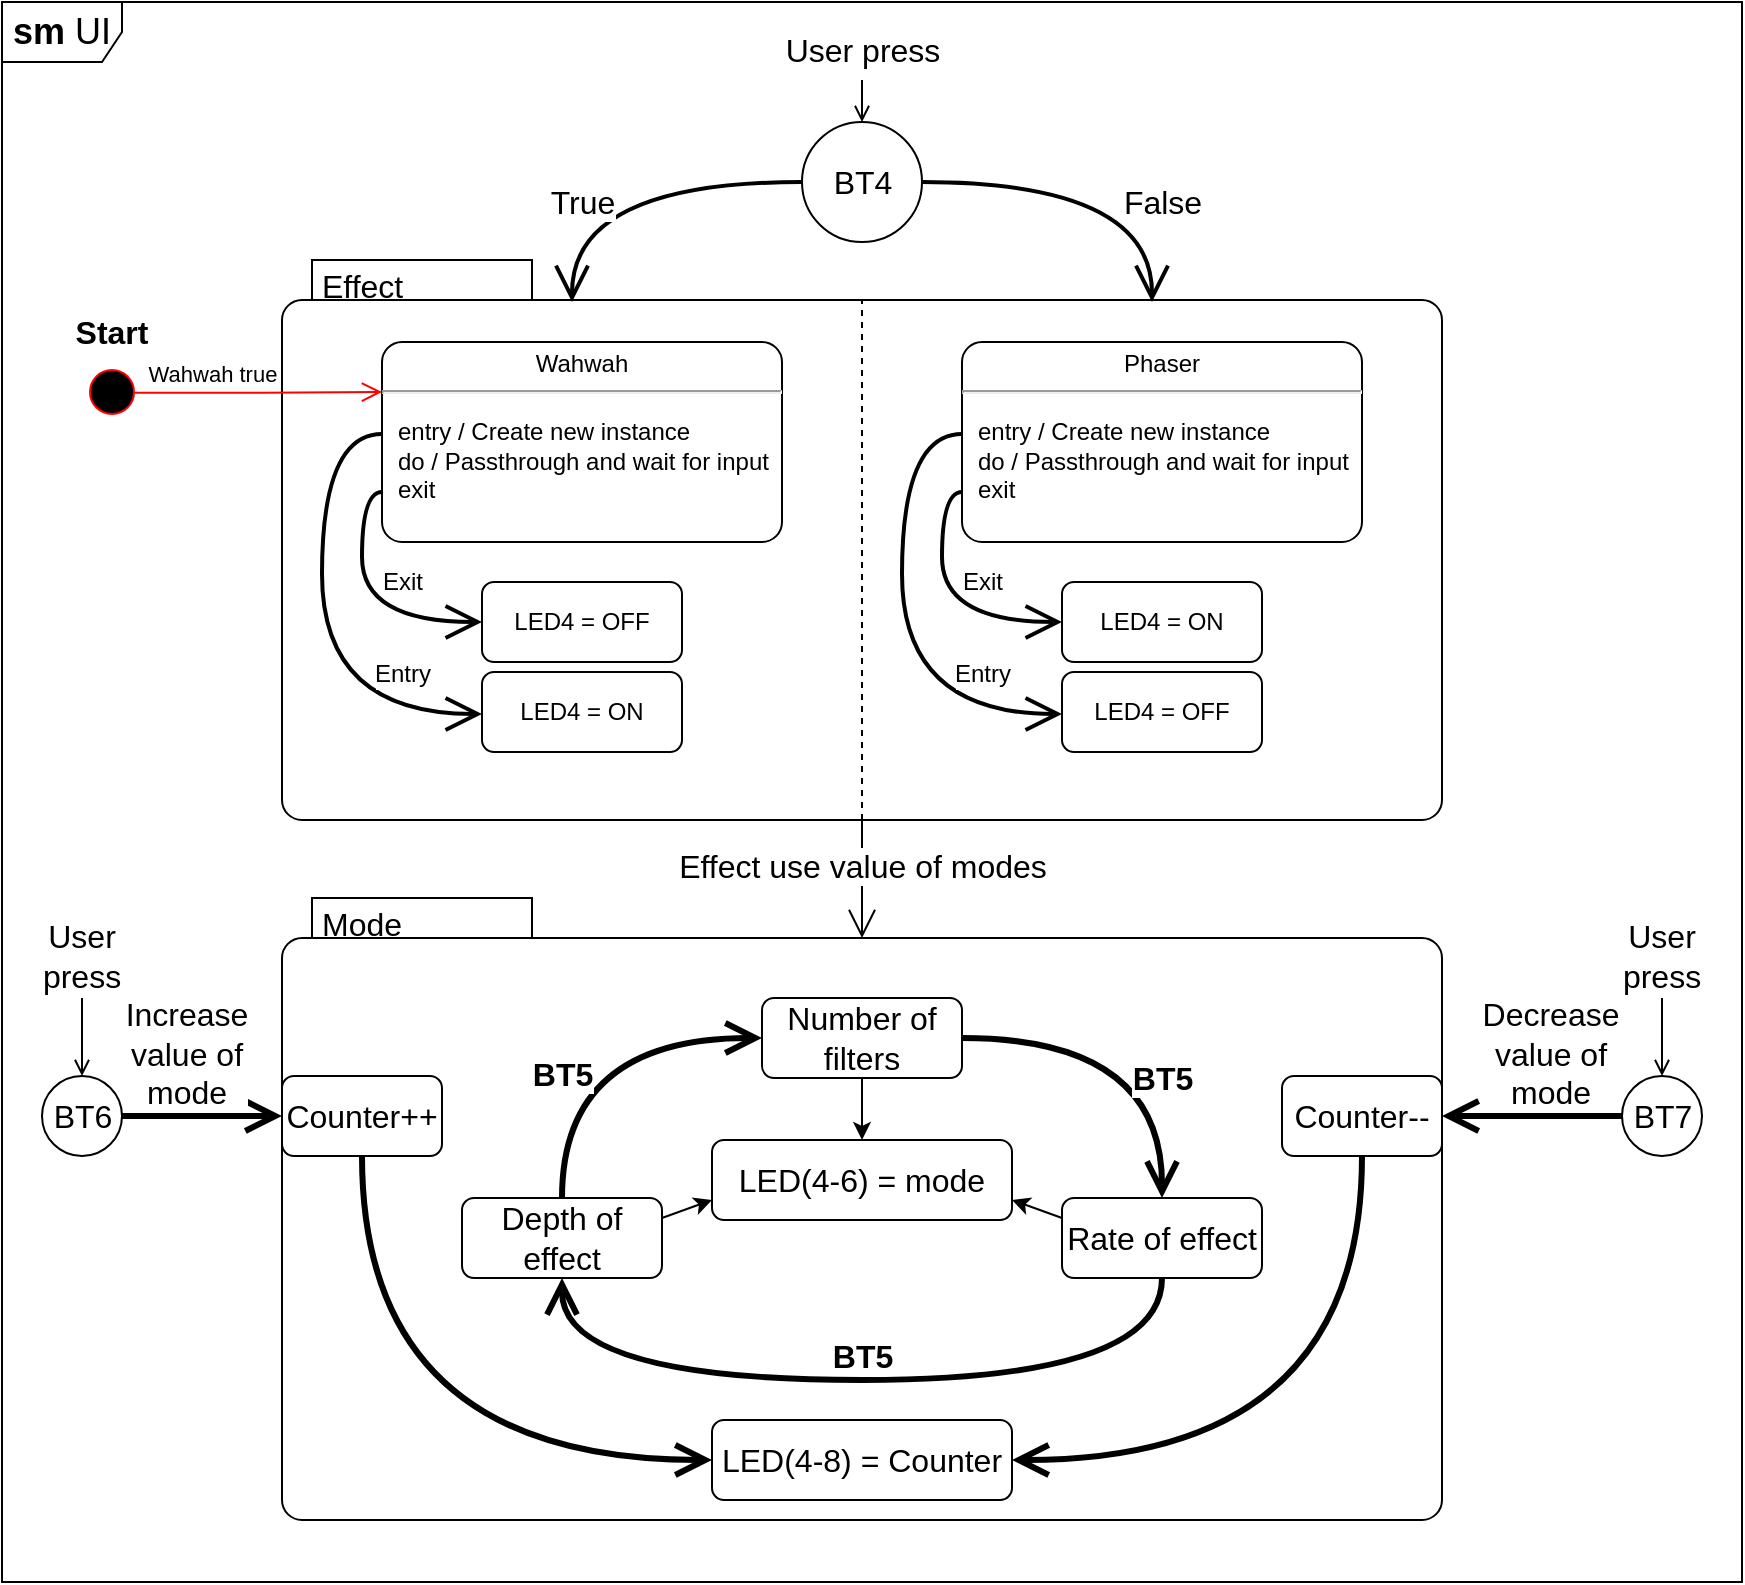 <mxfile version="21.3.7" type="github">
  <diagram name="Page-1" id="avLiX0-ZLgYI8EXi2qUj">
    <mxGraphModel dx="1783" dy="933" grid="1" gridSize="10" guides="1" tooltips="1" connect="1" arrows="1" fold="1" page="1" pageScale="1" pageWidth="1169" pageHeight="827" math="0" shadow="0">
      <root>
        <mxCell id="0" />
        <mxCell id="1" parent="0" />
        <mxCell id="FEn8FtpyVpgcIujweO89-69" value="Effect" style="shape=mxgraph.sysml.compState;html=1;align=left;verticalAlign=top;spacingTop=-3;spacingLeft=18;fontSize=16;" parent="1" vertex="1">
          <mxGeometry x="270" y="139" width="580" height="280" as="geometry" />
        </mxCell>
        <mxCell id="FEn8FtpyVpgcIujweO89-50" value="Mode" style="shape=mxgraph.sysml.compState;html=1;align=left;verticalAlign=top;spacingTop=-3;spacingLeft=18;fontSize=16;" parent="1" vertex="1">
          <mxGeometry x="270" y="458" width="580" height="311" as="geometry" />
        </mxCell>
        <mxCell id="FEn8FtpyVpgcIujweO89-2" value="&lt;p style=&quot;margin: 4px 0px 0px; text-align: center; font-size: 12px;&quot;&gt;Wahwah&lt;/p&gt;&lt;hr style=&quot;font-size: 12px;&quot;&gt;&lt;p style=&quot;font-size: 12px;&quot;&gt;&lt;/p&gt;&lt;p style=&quot;margin: 0px 0px 0px 8px; text-align: left; font-size: 12px;&quot;&gt;entry / Create new instance&lt;br style=&quot;font-size: 12px;&quot;&gt;do / Passthrough and wait for input&lt;br style=&quot;font-size: 12px;&quot;&gt;exit&amp;nbsp;&lt;/p&gt;" style="shape=mxgraph.sysml.simpleState;html=1;overflow=fill;whiteSpace=wrap;align=center;fontSize=12;" parent="1" vertex="1">
          <mxGeometry x="320" y="180" width="200" height="100" as="geometry" />
        </mxCell>
        <mxCell id="FEn8FtpyVpgcIujweO89-4" value="&lt;b style=&quot;font-size: 16px;&quot;&gt;Start&lt;/b&gt;" style="text;html=1;strokeColor=none;fillColor=none;align=center;verticalAlign=middle;whiteSpace=wrap;rounded=0;fontSize=16;" parent="1" vertex="1">
          <mxGeometry x="155" y="160" width="60" height="30" as="geometry" />
        </mxCell>
        <mxCell id="FEn8FtpyVpgcIujweO89-10" style="edgeStyle=orthogonalEdgeStyle;orthogonalLoop=1;jettySize=auto;html=1;exitX=1;exitY=0.5;exitDx=0;exitDy=0;entryX=0.75;entryY=0;entryDx=0;entryDy=20;entryPerimeter=0;curved=1;endArrow=open;endFill=0;targetPerimeterSpacing=0;endSize=14;strokeWidth=2;fontSize=16;" parent="1" source="FEn8FtpyVpgcIujweO89-8" edge="1">
          <mxGeometry relative="1" as="geometry">
            <mxPoint x="705" y="160" as="targetPoint" />
            <Array as="points">
              <mxPoint x="705" y="100" />
            </Array>
          </mxGeometry>
        </mxCell>
        <mxCell id="FEn8FtpyVpgcIujweO89-17" value="False" style="edgeLabel;html=1;align=center;verticalAlign=middle;resizable=0;points=[];fontSize=16;" parent="FEn8FtpyVpgcIujweO89-10" vertex="1" connectable="0">
          <mxGeometry x="-0.224" y="-19" relative="1" as="geometry">
            <mxPoint x="52" y="-9" as="offset" />
          </mxGeometry>
        </mxCell>
        <mxCell id="FEn8FtpyVpgcIujweO89-13" style="edgeStyle=orthogonalEdgeStyle;rounded=0;orthogonalLoop=1;jettySize=auto;html=1;entryX=0.5;entryY=0;entryDx=0;entryDy=0;endArrow=open;endFill=0;exitX=0.5;exitY=1;exitDx=0;exitDy=0;fontSize=16;" parent="1" source="FEn8FtpyVpgcIujweO89-14" target="FEn8FtpyVpgcIujweO89-8" edge="1">
          <mxGeometry relative="1" as="geometry">
            <mxPoint x="560" y="30" as="sourcePoint" />
          </mxGeometry>
        </mxCell>
        <mxCell id="FEn8FtpyVpgcIujweO89-8" value="BT4" style="shape=ellipse;html=1;fontSize=16;align=center;" parent="1" vertex="1">
          <mxGeometry x="530" y="70" width="60" height="60" as="geometry" />
        </mxCell>
        <mxCell id="FEn8FtpyVpgcIujweO89-12" style="edgeStyle=orthogonalEdgeStyle;orthogonalLoop=1;jettySize=auto;html=1;exitX=0;exitY=0.5;exitDx=0;exitDy=0;entryX=0.25;entryY=0;entryDx=0;entryDy=20;entryPerimeter=0;curved=1;endArrow=open;endFill=0;targetPerimeterSpacing=0;endSize=14;strokeWidth=2;fontSize=16;" parent="1" source="FEn8FtpyVpgcIujweO89-8" edge="1">
          <mxGeometry relative="1" as="geometry">
            <mxPoint x="595" y="40" as="sourcePoint" />
            <mxPoint x="415" y="160" as="targetPoint" />
            <Array as="points">
              <mxPoint x="415" y="100" />
            </Array>
          </mxGeometry>
        </mxCell>
        <mxCell id="FEn8FtpyVpgcIujweO89-16" value="True" style="edgeLabel;html=1;align=center;verticalAlign=middle;resizable=0;points=[];fontSize=16;" parent="FEn8FtpyVpgcIujweO89-12" vertex="1" connectable="0">
          <mxGeometry x="-0.22" y="13" relative="1" as="geometry">
            <mxPoint x="-42" y="-3" as="offset" />
          </mxGeometry>
        </mxCell>
        <mxCell id="FEn8FtpyVpgcIujweO89-14" value="User press" style="text;html=1;strokeColor=none;fillColor=none;align=center;verticalAlign=middle;whiteSpace=wrap;rounded=0;fontSize=16;" parent="1" vertex="1">
          <mxGeometry x="512.5" y="19" width="95" height="30" as="geometry" />
        </mxCell>
        <mxCell id="FEn8FtpyVpgcIujweO89-18" value="LED4 = OFF" style="shape=rect;rounded=1;html=1;whiteSpace=wrap;align=center;fontSize=12;" parent="1" vertex="1">
          <mxGeometry x="370" y="300" width="100" height="40" as="geometry" />
        </mxCell>
        <mxCell id="FEn8FtpyVpgcIujweO89-21" style="edgeStyle=orthogonalEdgeStyle;orthogonalLoop=1;jettySize=auto;html=1;exitX=0;exitY=0.75;exitDx=0;exitDy=0;entryX=0;entryY=0.5;entryDx=0;entryDy=0;curved=1;endArrow=open;endFill=0;targetPerimeterSpacing=0;endSize=14;strokeWidth=2;exitPerimeter=0;fontSize=12;" parent="1" source="FEn8FtpyVpgcIujweO89-2" target="FEn8FtpyVpgcIujweO89-18" edge="1">
          <mxGeometry relative="1" as="geometry">
            <mxPoint x="550" y="40" as="sourcePoint" />
            <mxPoint x="435" y="130" as="targetPoint" />
            <Array as="points">
              <mxPoint x="310" y="255" />
              <mxPoint x="310" y="320" />
            </Array>
          </mxGeometry>
        </mxCell>
        <mxCell id="FEn8FtpyVpgcIujweO89-22" value="Exit" style="edgeLabel;html=1;align=center;verticalAlign=middle;resizable=0;points=[];fontSize=12;" parent="FEn8FtpyVpgcIujweO89-21" vertex="1" connectable="0">
          <mxGeometry x="-0.22" y="13" relative="1" as="geometry">
            <mxPoint x="7" y="2" as="offset" />
          </mxGeometry>
        </mxCell>
        <mxCell id="FEn8FtpyVpgcIujweO89-24" value="LED4 = ON" style="shape=rect;rounded=1;html=1;whiteSpace=wrap;align=center;fontSize=12;" parent="1" vertex="1">
          <mxGeometry x="370" y="345" width="100" height="40" as="geometry" />
        </mxCell>
        <mxCell id="FEn8FtpyVpgcIujweO89-25" style="edgeStyle=orthogonalEdgeStyle;orthogonalLoop=1;jettySize=auto;html=1;exitX=0;exitY=0.5;exitDx=0;exitDy=0;entryX=0;entryY=0.5;entryDx=0;entryDy=0;curved=1;endArrow=open;endFill=0;targetPerimeterSpacing=0;endSize=14;strokeWidth=2;exitPerimeter=0;fontSize=12;" parent="1" edge="1">
          <mxGeometry relative="1" as="geometry">
            <mxPoint x="320" y="226" as="sourcePoint" />
            <mxPoint x="370" y="366" as="targetPoint" />
            <Array as="points">
              <mxPoint x="290" y="226" />
              <mxPoint x="290" y="366" />
            </Array>
          </mxGeometry>
        </mxCell>
        <mxCell id="FEn8FtpyVpgcIujweO89-26" value="Entry" style="edgeLabel;html=1;align=center;verticalAlign=middle;resizable=0;points=[];fontSize=12;" parent="FEn8FtpyVpgcIujweO89-25" vertex="1" connectable="0">
          <mxGeometry x="-0.22" y="13" relative="1" as="geometry">
            <mxPoint x="27" y="52" as="offset" />
          </mxGeometry>
        </mxCell>
        <mxCell id="FEn8FtpyVpgcIujweO89-27" value="&lt;p style=&quot;margin: 4px 0px 0px; text-align: center; font-size: 12px;&quot;&gt;Phaser&lt;/p&gt;&lt;hr style=&quot;font-size: 12px;&quot;&gt;&lt;p style=&quot;font-size: 12px;&quot;&gt;&lt;/p&gt;&lt;p style=&quot;margin: 0px 0px 0px 8px; text-align: left; font-size: 12px;&quot;&gt;entry / Create new instance&lt;br style=&quot;font-size: 12px;&quot;&gt;do / Passthrough and wait for input&lt;br style=&quot;font-size: 12px;&quot;&gt;exit&amp;nbsp;&lt;/p&gt;" style="shape=mxgraph.sysml.simpleState;html=1;overflow=fill;whiteSpace=wrap;align=center;fontSize=12;" parent="1" vertex="1">
          <mxGeometry x="610" y="180" width="200" height="100" as="geometry" />
        </mxCell>
        <mxCell id="FEn8FtpyVpgcIujweO89-28" value="LED4 = ON" style="shape=rect;rounded=1;html=1;whiteSpace=wrap;align=center;fontSize=12;" parent="1" vertex="1">
          <mxGeometry x="660" y="300" width="100" height="40" as="geometry" />
        </mxCell>
        <mxCell id="FEn8FtpyVpgcIujweO89-29" style="edgeStyle=orthogonalEdgeStyle;orthogonalLoop=1;jettySize=auto;html=1;exitX=0;exitY=0.75;exitDx=0;exitDy=0;entryX=0;entryY=0.5;entryDx=0;entryDy=0;curved=1;endArrow=open;endFill=0;targetPerimeterSpacing=0;endSize=14;strokeWidth=2;exitPerimeter=0;fontSize=12;" parent="1" source="FEn8FtpyVpgcIujweO89-27" target="FEn8FtpyVpgcIujweO89-28" edge="1">
          <mxGeometry relative="1" as="geometry">
            <mxPoint x="840" y="40" as="sourcePoint" />
            <mxPoint x="725" y="130" as="targetPoint" />
            <Array as="points">
              <mxPoint x="600" y="255" />
              <mxPoint x="600" y="320" />
            </Array>
          </mxGeometry>
        </mxCell>
        <mxCell id="FEn8FtpyVpgcIujweO89-30" value="Exit" style="edgeLabel;html=1;align=center;verticalAlign=middle;resizable=0;points=[];fontSize=12;" parent="FEn8FtpyVpgcIujweO89-29" vertex="1" connectable="0">
          <mxGeometry x="-0.22" y="13" relative="1" as="geometry">
            <mxPoint x="7" y="2" as="offset" />
          </mxGeometry>
        </mxCell>
        <mxCell id="FEn8FtpyVpgcIujweO89-31" value="LED4 = OFF" style="shape=rect;rounded=1;html=1;whiteSpace=wrap;align=center;fontSize=12;" parent="1" vertex="1">
          <mxGeometry x="660" y="345" width="100" height="40" as="geometry" />
        </mxCell>
        <mxCell id="FEn8FtpyVpgcIujweO89-32" style="edgeStyle=orthogonalEdgeStyle;orthogonalLoop=1;jettySize=auto;html=1;exitX=0;exitY=0.5;exitDx=0;exitDy=0;entryX=0;entryY=0.5;entryDx=0;entryDy=0;curved=1;endArrow=open;endFill=0;targetPerimeterSpacing=0;endSize=14;strokeWidth=2;exitPerimeter=0;fontSize=12;" parent="1" edge="1">
          <mxGeometry relative="1" as="geometry">
            <mxPoint x="610" y="226" as="sourcePoint" />
            <mxPoint x="660" y="366" as="targetPoint" />
            <Array as="points">
              <mxPoint x="580" y="226" />
              <mxPoint x="580" y="366" />
            </Array>
          </mxGeometry>
        </mxCell>
        <mxCell id="FEn8FtpyVpgcIujweO89-33" value="Entry" style="edgeLabel;html=1;align=center;verticalAlign=middle;resizable=0;points=[];fontSize=12;" parent="FEn8FtpyVpgcIujweO89-32" vertex="1" connectable="0">
          <mxGeometry x="-0.22" y="13" relative="1" as="geometry">
            <mxPoint x="27" y="52" as="offset" />
          </mxGeometry>
        </mxCell>
        <mxCell id="FEn8FtpyVpgcIujweO89-37" value="" style="edgeStyle=elbowEdgeStyle;html=1;elbow=horizontal;align=right;verticalAlign=bottom;rounded=0;labelBackgroundColor=none;endArrow=open;endSize=12;exitX=0.5;exitY=1;exitDx=0;exitDy=0;exitPerimeter=0;entryX=0.5;entryY=0;entryDx=0;entryDy=20;entryPerimeter=0;fontSize=16;" parent="1" source="FEn8FtpyVpgcIujweO89-69" target="FEn8FtpyVpgcIujweO89-50" edge="1">
          <mxGeometry relative="1" as="geometry">
            <mxPoint x="705" y="410" as="sourcePoint" />
            <mxPoint x="560" y="460.0" as="targetPoint" />
            <Array as="points">
              <mxPoint x="560" y="430" />
            </Array>
          </mxGeometry>
        </mxCell>
        <mxCell id="FEn8FtpyVpgcIujweO89-60" value="Effect use value of modes" style="edgeLabel;html=1;align=center;verticalAlign=middle;resizable=0;points=[];fontSize=16;" parent="FEn8FtpyVpgcIujweO89-37" vertex="1" connectable="0">
          <mxGeometry x="0.607" y="-3" relative="1" as="geometry">
            <mxPoint x="3" y="-25" as="offset" />
          </mxGeometry>
        </mxCell>
        <mxCell id="FEn8FtpyVpgcIujweO89-72" style="rounded=0;orthogonalLoop=1;jettySize=auto;html=1;exitX=1;exitY=0.25;exitDx=0;exitDy=0;entryX=0;entryY=0.75;entryDx=0;entryDy=0;" parent="1" source="FEn8FtpyVpgcIujweO89-42" target="FEn8FtpyVpgcIujweO89-71" edge="1">
          <mxGeometry relative="1" as="geometry" />
        </mxCell>
        <mxCell id="FEn8FtpyVpgcIujweO89-42" value="Depth of effect" style="shape=rect;rounded=1;html=1;whiteSpace=wrap;align=center;fontSize=16;" parent="1" vertex="1">
          <mxGeometry x="360" y="608" width="100" height="40" as="geometry" />
        </mxCell>
        <mxCell id="FEn8FtpyVpgcIujweO89-45" style="edgeStyle=orthogonalEdgeStyle;rounded=0;orthogonalLoop=1;jettySize=auto;html=1;entryX=0.5;entryY=0;entryDx=0;entryDy=0;endArrow=open;endFill=0;exitX=0.5;exitY=1;exitDx=0;exitDy=0;fontSize=16;" parent="1" source="FEn8FtpyVpgcIujweO89-47" target="FEn8FtpyVpgcIujweO89-46" edge="1">
          <mxGeometry relative="1" as="geometry">
            <mxPoint x="130" y="528" as="sourcePoint" />
            <Array as="points" />
          </mxGeometry>
        </mxCell>
        <mxCell id="FEn8FtpyVpgcIujweO89-46" value="BT6" style="shape=ellipse;html=1;fontSize=16;align=center;" parent="1" vertex="1">
          <mxGeometry x="150" y="547" width="40" height="40" as="geometry" />
        </mxCell>
        <mxCell id="FEn8FtpyVpgcIujweO89-47" value="User press" style="text;html=1;strokeColor=none;fillColor=none;align=center;verticalAlign=middle;whiteSpace=wrap;rounded=0;fontSize=16;" parent="1" vertex="1">
          <mxGeometry x="145" y="465" width="50" height="43" as="geometry" />
        </mxCell>
        <mxCell id="FEn8FtpyVpgcIujweO89-74" style="edgeStyle=orthogonalEdgeStyle;rounded=0;orthogonalLoop=1;jettySize=auto;html=1;exitX=0.5;exitY=1;exitDx=0;exitDy=0;entryX=0.5;entryY=0;entryDx=0;entryDy=0;" parent="1" source="FEn8FtpyVpgcIujweO89-48" target="FEn8FtpyVpgcIujweO89-71" edge="1">
          <mxGeometry relative="1" as="geometry" />
        </mxCell>
        <mxCell id="FEn8FtpyVpgcIujweO89-48" value="Number of filters" style="shape=rect;rounded=1;html=1;whiteSpace=wrap;align=center;fontSize=16;" parent="1" vertex="1">
          <mxGeometry x="510" y="508" width="100" height="40" as="geometry" />
        </mxCell>
        <mxCell id="FEn8FtpyVpgcIujweO89-49" value="Rate of effect" style="shape=rect;rounded=1;html=1;whiteSpace=wrap;align=center;fontSize=16;" parent="1" vertex="1">
          <mxGeometry x="660" y="608" width="100" height="40" as="geometry" />
        </mxCell>
        <mxCell id="FEn8FtpyVpgcIujweO89-52" value="Increase&lt;br style=&quot;border-color: var(--border-color); font-size: 16px;&quot;&gt;value of&lt;br style=&quot;border-color: var(--border-color); font-size: 16px;&quot;&gt;mode" style="edgeStyle=none;html=1;endArrow=open;endSize=12;strokeWidth=3;verticalAlign=bottom;rounded=0;exitX=1;exitY=0.5;exitDx=0;exitDy=0;entryX=0;entryY=0.5;entryDx=0;entryDy=0;fontSize=16;" parent="1" source="FEn8FtpyVpgcIujweO89-46" target="FEn8FtpyVpgcIujweO89-64" edge="1">
          <mxGeometry x="-0.2" width="160" relative="1" as="geometry">
            <mxPoint x="200" y="566.83" as="sourcePoint" />
            <mxPoint x="330" y="566.83" as="targetPoint" />
            <mxPoint as="offset" />
          </mxGeometry>
        </mxCell>
        <mxCell id="FEn8FtpyVpgcIujweO89-53" value="&lt;b style=&quot;font-size: 16px;&quot;&gt;BT5&lt;/b&gt;" style="edgeStyle=orthogonalEdgeStyle;html=1;endArrow=open;endSize=12;strokeWidth=3;verticalAlign=bottom;rounded=0;exitX=1;exitY=0.5;exitDx=0;exitDy=0;entryX=0.5;entryY=0;entryDx=0;entryDy=0;curved=1;fontSize=16;" parent="1" source="FEn8FtpyVpgcIujweO89-48" target="FEn8FtpyVpgcIujweO89-49" edge="1">
          <mxGeometry x="0.46" width="160" relative="1" as="geometry">
            <mxPoint x="185" y="547" as="sourcePoint" />
            <mxPoint x="275" y="548" as="targetPoint" />
            <mxPoint as="offset" />
          </mxGeometry>
        </mxCell>
        <mxCell id="FEn8FtpyVpgcIujweO89-54" value="&lt;b style=&quot;font-size: 16px;&quot;&gt;BT5&lt;/b&gt;" style="edgeStyle=orthogonalEdgeStyle;html=1;endArrow=open;endSize=12;strokeWidth=3;verticalAlign=bottom;rounded=0;exitX=0.5;exitY=1;exitDx=0;exitDy=0;entryX=0.5;entryY=1;entryDx=0;entryDy=0;curved=1;fontSize=16;" parent="1" source="FEn8FtpyVpgcIujweO89-49" target="FEn8FtpyVpgcIujweO89-42" edge="1">
          <mxGeometry width="160" relative="1" as="geometry">
            <mxPoint x="615" y="538" as="sourcePoint" />
            <mxPoint x="715" y="598" as="targetPoint" />
            <mxPoint as="offset" />
            <Array as="points">
              <mxPoint x="710" y="699" />
              <mxPoint x="410" y="699" />
            </Array>
          </mxGeometry>
        </mxCell>
        <mxCell id="FEn8FtpyVpgcIujweO89-55" value="&lt;b style=&quot;font-size: 16px;&quot;&gt;BT5&lt;/b&gt;" style="edgeStyle=orthogonalEdgeStyle;html=1;endArrow=open;endSize=12;strokeWidth=3;verticalAlign=bottom;rounded=0;exitX=0.5;exitY=0;exitDx=0;exitDy=0;entryX=0;entryY=0.5;entryDx=0;entryDy=0;curved=1;fontSize=16;" parent="1" source="FEn8FtpyVpgcIujweO89-42" target="FEn8FtpyVpgcIujweO89-48" edge="1">
          <mxGeometry x="-0.444" width="160" relative="1" as="geometry">
            <mxPoint x="715" y="638" as="sourcePoint" />
            <mxPoint x="425" y="638" as="targetPoint" />
            <mxPoint as="offset" />
            <Array as="points">
              <mxPoint x="410" y="528" />
            </Array>
          </mxGeometry>
        </mxCell>
        <mxCell id="FEn8FtpyVpgcIujweO89-56" style="edgeStyle=orthogonalEdgeStyle;rounded=0;orthogonalLoop=1;jettySize=auto;html=1;entryX=0.5;entryY=0;entryDx=0;entryDy=0;endArrow=open;endFill=0;exitX=0.5;exitY=1;exitDx=0;exitDy=0;fontSize=16;" parent="1" source="FEn8FtpyVpgcIujweO89-58" target="FEn8FtpyVpgcIujweO89-57" edge="1">
          <mxGeometry relative="1" as="geometry">
            <mxPoint x="885" y="528" as="sourcePoint" />
            <Array as="points" />
          </mxGeometry>
        </mxCell>
        <mxCell id="FEn8FtpyVpgcIujweO89-57" value="BT7" style="shape=ellipse;html=1;fontSize=16;align=center;" parent="1" vertex="1">
          <mxGeometry x="940" y="547" width="40" height="40" as="geometry" />
        </mxCell>
        <mxCell id="FEn8FtpyVpgcIujweO89-58" value="User press" style="text;html=1;strokeColor=none;fillColor=none;align=center;verticalAlign=middle;whiteSpace=wrap;rounded=0;fontSize=16;" parent="1" vertex="1">
          <mxGeometry x="935" y="465" width="50" height="43" as="geometry" />
        </mxCell>
        <mxCell id="FEn8FtpyVpgcIujweO89-59" value="Decrease&lt;br style=&quot;font-size: 16px;&quot;&gt;value of&lt;br style=&quot;font-size: 16px;&quot;&gt;mode" style="edgeStyle=none;html=1;endArrow=open;endSize=12;strokeWidth=3;verticalAlign=bottom;rounded=0;exitX=0;exitY=0.5;exitDx=0;exitDy=0;fontSize=16;" parent="1" source="FEn8FtpyVpgcIujweO89-57" edge="1">
          <mxGeometry x="-0.205" width="160" relative="1" as="geometry">
            <mxPoint x="955" y="566.83" as="sourcePoint" />
            <mxPoint x="850" y="567" as="targetPoint" />
            <mxPoint as="offset" />
          </mxGeometry>
        </mxCell>
        <mxCell id="FEn8FtpyVpgcIujweO89-61" value="LED(4-8) = Counter" style="shape=rect;rounded=1;html=1;whiteSpace=wrap;align=center;fontSize=16;" parent="1" vertex="1">
          <mxGeometry x="485" y="719" width="150" height="40" as="geometry" />
        </mxCell>
        <mxCell id="FEn8FtpyVpgcIujweO89-64" value="Counter++" style="shape=rect;rounded=1;html=1;whiteSpace=wrap;align=center;fontSize=16;" parent="1" vertex="1">
          <mxGeometry x="270" y="547" width="80" height="40" as="geometry" />
        </mxCell>
        <mxCell id="FEn8FtpyVpgcIujweO89-65" value="Counter--" style="shape=rect;rounded=1;html=1;whiteSpace=wrap;align=center;fontSize=16;" parent="1" vertex="1">
          <mxGeometry x="770" y="547" width="80" height="40" as="geometry" />
        </mxCell>
        <mxCell id="FEn8FtpyVpgcIujweO89-66" value="" style="edgeStyle=orthogonalEdgeStyle;html=1;endArrow=open;endSize=12;strokeWidth=3;verticalAlign=bottom;rounded=0;exitX=0.5;exitY=1;exitDx=0;exitDy=0;entryX=1;entryY=0.5;entryDx=0;entryDy=0;curved=1;fontSize=16;" parent="1" source="FEn8FtpyVpgcIujweO89-65" target="FEn8FtpyVpgcIujweO89-61" edge="1">
          <mxGeometry x="0.0" y="-10" width="160" relative="1" as="geometry">
            <mxPoint x="715" y="598" as="sourcePoint" />
            <mxPoint x="615" y="538" as="targetPoint" />
            <mxPoint as="offset" />
          </mxGeometry>
        </mxCell>
        <mxCell id="FEn8FtpyVpgcIujweO89-67" value="" style="edgeStyle=orthogonalEdgeStyle;html=1;endArrow=open;endSize=12;strokeWidth=3;verticalAlign=bottom;rounded=0;exitX=0.5;exitY=1;exitDx=0;exitDy=0;entryX=0;entryY=0.5;entryDx=0;entryDy=0;curved=1;fontSize=16;" parent="1" source="FEn8FtpyVpgcIujweO89-64" target="FEn8FtpyVpgcIujweO89-61" edge="1">
          <mxGeometry x="-0.001" y="-10" width="160" relative="1" as="geometry">
            <mxPoint x="625" y="548" as="sourcePoint" />
            <mxPoint x="725" y="608" as="targetPoint" />
            <mxPoint as="offset" />
          </mxGeometry>
        </mxCell>
        <mxCell id="FEn8FtpyVpgcIujweO89-70" value="" style="endArrow=none;dashed=1;html=1;rounded=0;entryX=0.5;entryY=0;entryDx=0;entryDy=20;entryPerimeter=0;exitX=0.5;exitY=1;exitDx=0;exitDy=0;exitPerimeter=0;" parent="1" source="FEn8FtpyVpgcIujweO89-69" target="FEn8FtpyVpgcIujweO89-69" edge="1">
          <mxGeometry width="50" height="50" relative="1" as="geometry">
            <mxPoint x="520" y="339" as="sourcePoint" />
            <mxPoint x="570" y="289" as="targetPoint" />
          </mxGeometry>
        </mxCell>
        <mxCell id="FEn8FtpyVpgcIujweO89-71" value="LED(4-6) = mode" style="shape=rect;rounded=1;html=1;whiteSpace=wrap;align=center;fontSize=16;" parent="1" vertex="1">
          <mxGeometry x="485" y="579" width="150" height="40" as="geometry" />
        </mxCell>
        <mxCell id="FEn8FtpyVpgcIujweO89-73" style="rounded=0;orthogonalLoop=1;jettySize=auto;html=1;exitX=0;exitY=0.25;exitDx=0;exitDy=0;entryX=1;entryY=0.75;entryDx=0;entryDy=0;" parent="1" source="FEn8FtpyVpgcIujweO89-49" target="FEn8FtpyVpgcIujweO89-71" edge="1">
          <mxGeometry relative="1" as="geometry">
            <mxPoint x="470" y="628" as="sourcePoint" />
            <mxPoint x="495" y="608" as="targetPoint" />
          </mxGeometry>
        </mxCell>
        <mxCell id="FEn8FtpyVpgcIujweO89-76" value="" style="ellipse;html=1;shape=startState;fillColor=#000000;strokeColor=#ff0000;" parent="1" vertex="1">
          <mxGeometry x="170" y="190" width="30" height="30" as="geometry" />
        </mxCell>
        <mxCell id="FEn8FtpyVpgcIujweO89-77" value="" style="edgeStyle=orthogonalEdgeStyle;html=1;verticalAlign=bottom;endArrow=open;endSize=8;strokeColor=#ff0000;rounded=0;entryX=0;entryY=0.25;entryDx=0;entryDy=0;entryPerimeter=0;exitX=0.878;exitY=0.512;exitDx=0;exitDy=0;exitPerimeter=0;" parent="1" source="FEn8FtpyVpgcIujweO89-76" target="FEn8FtpyVpgcIujweO89-2" edge="1">
          <mxGeometry relative="1" as="geometry">
            <mxPoint x="260" y="254" as="targetPoint" />
          </mxGeometry>
        </mxCell>
        <mxCell id="FEn8FtpyVpgcIujweO89-78" value="Wahwah true" style="edgeLabel;html=1;align=center;verticalAlign=middle;resizable=0;points=[];" parent="FEn8FtpyVpgcIujweO89-77" vertex="1" connectable="0">
          <mxGeometry x="-0.247" y="1" relative="1" as="geometry">
            <mxPoint x="-8" y="-9" as="offset" />
          </mxGeometry>
        </mxCell>
        <mxCell id="mqQt0Ldoj1shVCRxNWd0-1" value="&lt;font style=&quot;font-size: 18px;&quot;&gt;&lt;b&gt;sm &lt;/b&gt;UI&lt;/font&gt;" style="shape=umlFrame;whiteSpace=wrap;html=1;pointerEvents=0;" vertex="1" parent="1">
          <mxGeometry x="130" y="10" width="870" height="790" as="geometry" />
        </mxCell>
      </root>
    </mxGraphModel>
  </diagram>
</mxfile>
